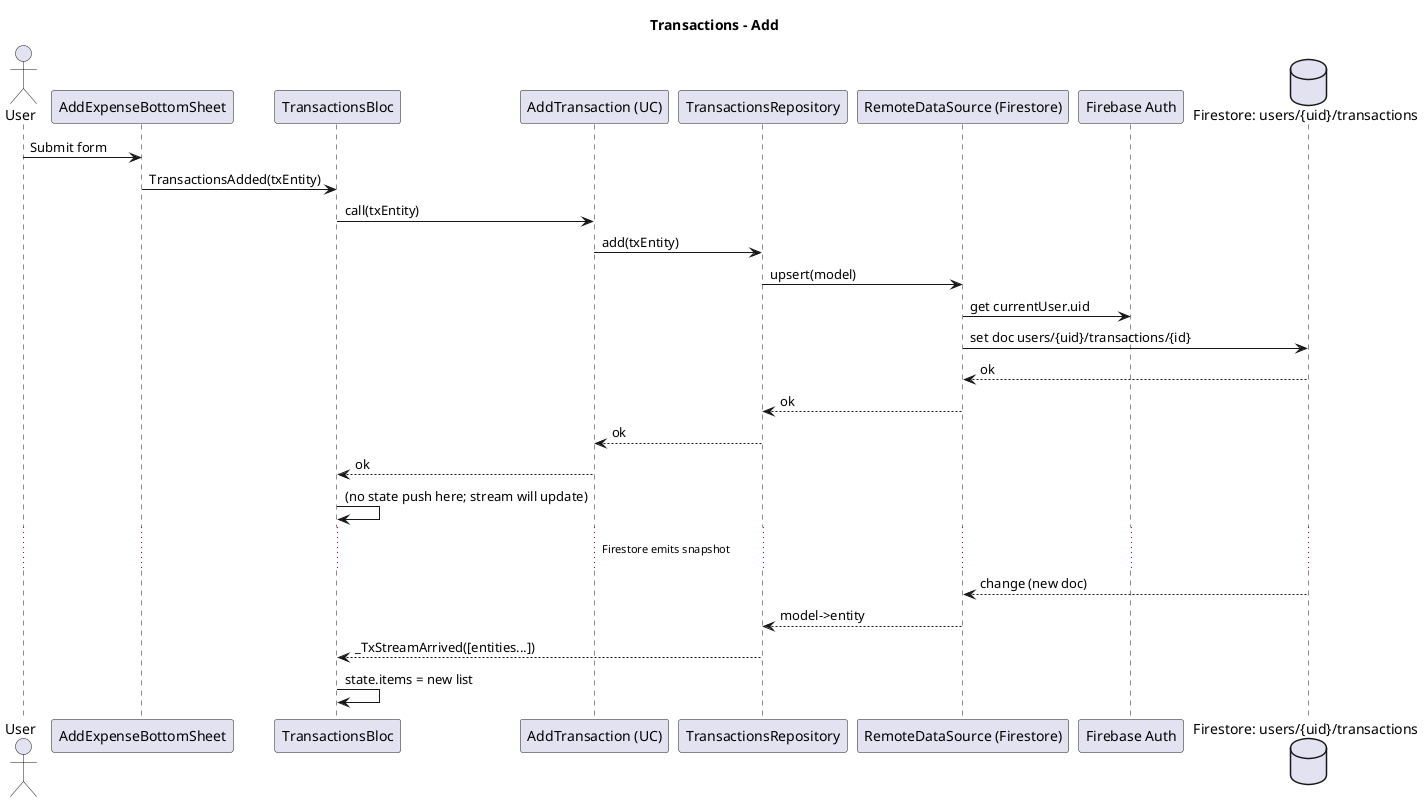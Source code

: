 @startuml
title Transactions - Add

actor User as U
participant "AddExpenseBottomSheet" as Sheet
participant "TransactionsBloc" as B
participant "AddTransaction (UC)" as UC
participant "TransactionsRepository" as Repo
participant "RemoteDataSource (Firestore)" as DS
participant "Firebase Auth" as FA
database "Firestore: users/{uid}/transactions" as FS

U -> Sheet : Submit form
Sheet -> B : TransactionsAdded(txEntity)
B -> UC : call(txEntity)
UC -> Repo : add(txEntity)
Repo -> DS : upsert(model)

DS -> FA : get currentUser.uid
DS -> FS : set doc users/{uid}/transactions/{id}
FS --> DS : ok
DS --> Repo : ok
Repo --> UC : ok
UC --> B : ok
B -> B : (no state push here; stream will update)

... Firestore emits snapshot ...
FS --> DS : change (new doc)
DS --> Repo : model->entity
Repo --> B : _TxStreamArrived([entities...])
B -> B : state.items = new list

@enduml
